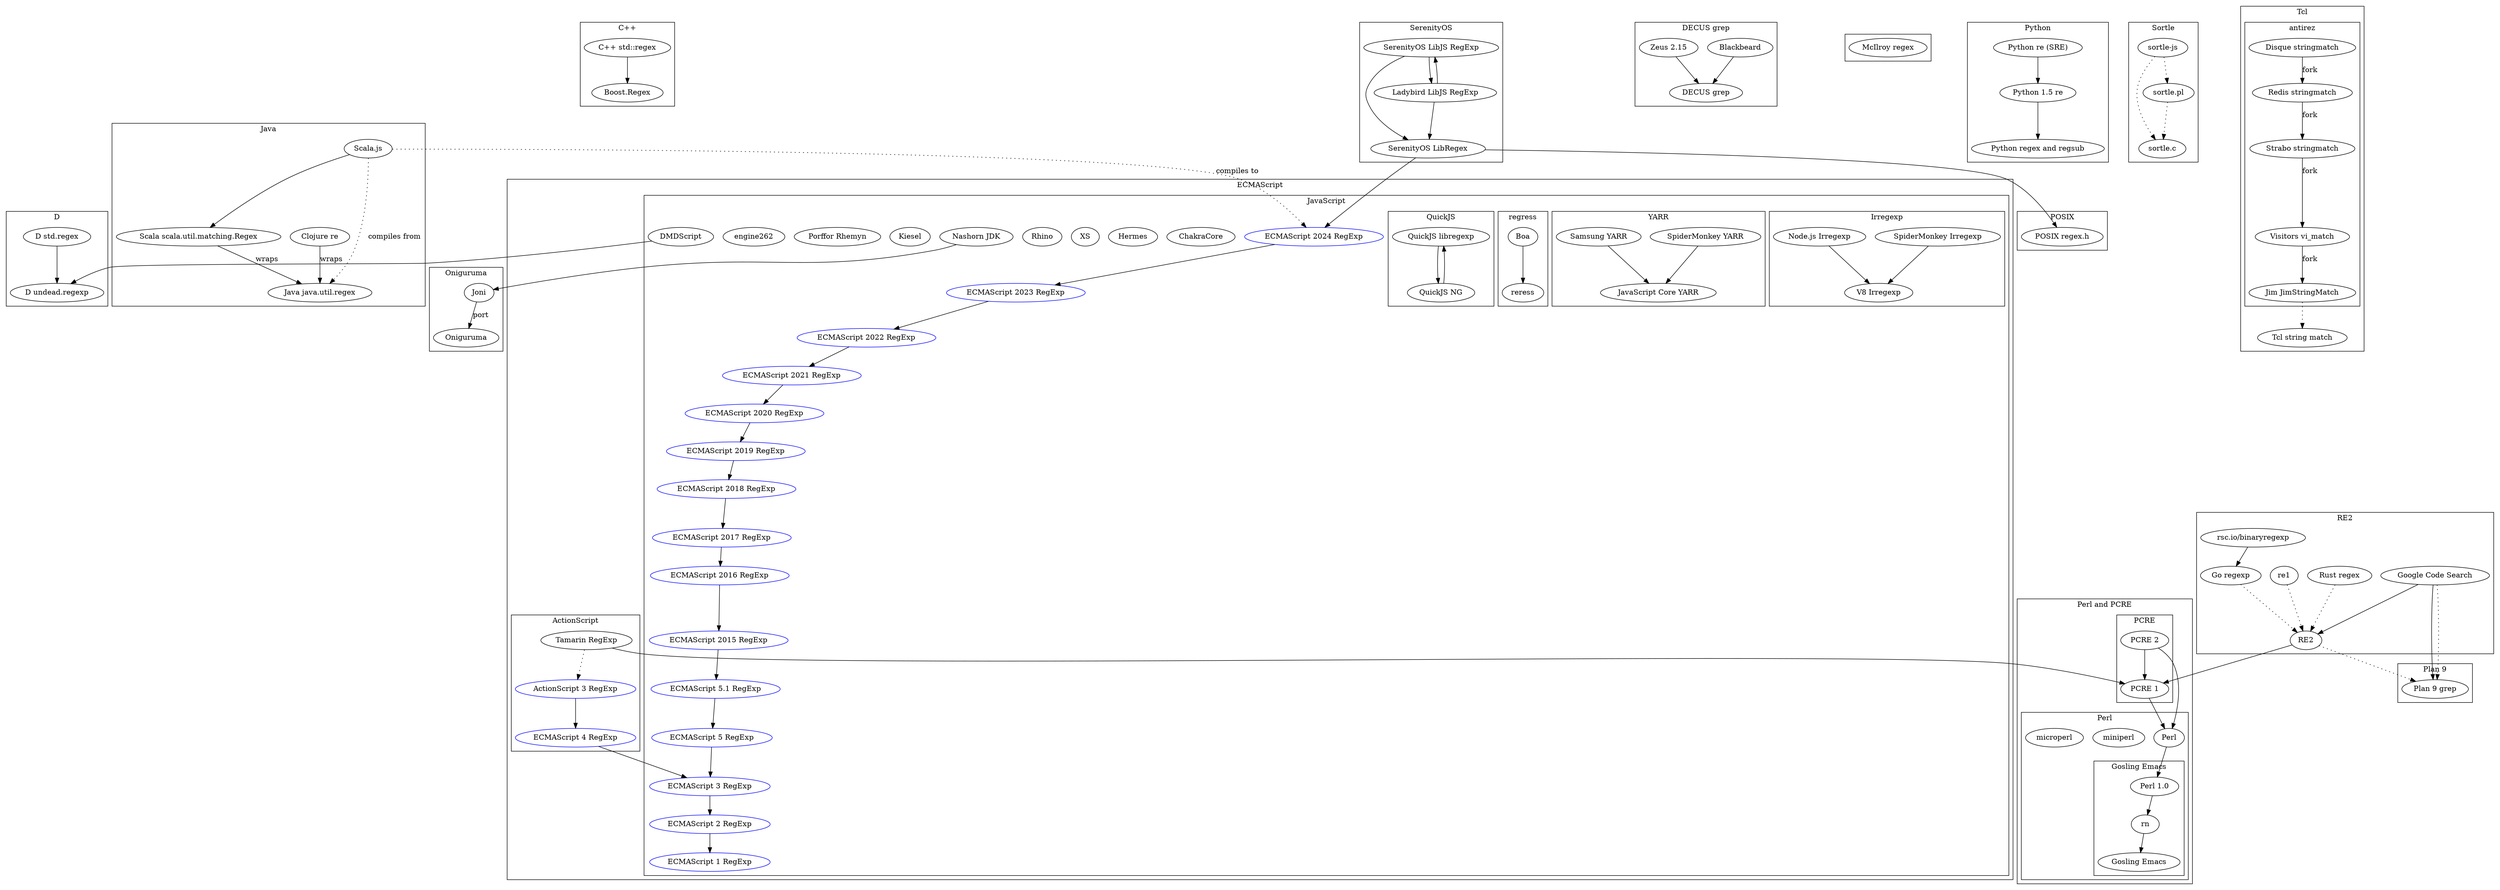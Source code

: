 digraph regexp_relations {
  compund=true;

  subgraph cluster_cpp {
    label="C++";
    boost [label="Boost.Regex"];
    cpp [label="C++ std::regex"];

    boost; // TODO: Influences?
    cpp -> boost;
  }

  subgraph cluster_d {
    label="D";
    d [label="D std.regex"];
    d_undead [label="D undead.regexp"];

    d_undead; // TODO: Influences?
    d -> d_undead; // TODO: Kind of influence
  }

  subgraph cluster_decus_grep {
    label="DECUS grep";
    blackbeard [label="Blackbeard"];
    decus_grep [label="DECUS grep"];
    zeus_215 [label="Zeus 2.15"];

    decus_grep;
    blackbeard -> decus_grep;
    zeus_215 -> decus_grep;
  }

  subgraph cluster_ecmascript {
    label="ECMAScript";

    subgraph cluster_javascript {
      label="JavaScript";
      ecmascript1 [label="ECMAScript 1 RegExp", color=blue];
      ecmascript2 [label="ECMAScript 2 RegExp", color=blue];
      ecmascript3 [label="ECMAScript 3 RegExp", color=blue];
      ecmascript5 [label="ECMAScript 5 RegExp", color=blue];
      ecmascript51 [label="ECMAScript 5.1 RegExp", color=blue];
      ecmascript2015 [label="ECMAScript 2015 RegExp", color=blue];
      ecmascript2016 [label="ECMAScript 2016 RegExp", color=blue];
      ecmascript2017 [label="ECMAScript 2017 RegExp", color=blue];
      ecmascript2018 [label="ECMAScript 2018 RegExp", color=blue];
      ecmascript2019 [label="ECMAScript 2019 RegExp", color=blue];
      ecmascript2020 [label="ECMAScript 2020 RegExp", color=blue];
      ecmascript2021 [label="ECMAScript 2021 RegExp", color=blue];
      ecmascript2022 [label="ECMAScript 2022 RegExp", color=blue];
      ecmascript2023 [label="ECMAScript 2023 RegExp", color=blue];
      ecmascript2024 [label="ECMAScript 2024 RegExp", color=blue];

      ecmascript1;
      ecmascript2 -> ecmascript1;
      ecmascript3 -> ecmascript2;
      ecmascript5 -> ecmascript3;
      ecmascript51 -> ecmascript5;
      ecmascript2015 -> ecmascript51;
      ecmascript2016 -> ecmascript2015;
      ecmascript2017 -> ecmascript2016;
      ecmascript2018 -> ecmascript2017;
      ecmascript2019 -> ecmascript2018;
      ecmascript2020 -> ecmascript2019;
      ecmascript2021 -> ecmascript2020;
      ecmascript2022 -> ecmascript2021;
      ecmascript2023 -> ecmascript2022;
      ecmascript2024 -> ecmascript2023;

      subgraph cluster_irregexp {
        label="Irregexp";
        v8_irregexp [label="V8 Irregexp"];
        spidermonkey_irregexp [label="SpiderMonkey Irregexp"];
        nodejs_irregexp [label="Node.js Irregexp"];

        spidermonkey_irregexp -> v8_irregexp;
        nodejs_irregexp -> v8_irregexp; // TODO: Is this sufficiently different from V8 to include?
      }

      subgraph cluster_yarr {
        label="YARR";
        javascriptcore_yarr [label="JavaScript Core YARR"];
        spidermonkey_yarr [label="SpiderMonkey YARR"];
        samsung_yarr [label="Samsung YARR"];

        spidermonkey_yarr -> javascriptcore_yarr;
        samsung_yarr -> javascriptcore_yarr;
      }

      subgraph cluster_regress {
        label="regress";
        regress [label="reress"];
        boa [label="Boa"];

        boa -> regress;
      }

      subgraph cluster_quickjs {
        label="QuickJS";
        quickjs [label="QuickJS libregexp"];
        quickjs_ng [label="QuickJS NG"];

        quickjs -> quickjs_ng;
        quickjs_ng -> quickjs;
      }

      chakracore [label="ChakraCore"];

      hermes [label="Hermes"];

      xs [label="XS"];

      rhino [label="Rhino"];

      nashorn [label="Nashorn JDK"];
      // nashorn -> joni in cluster_oniguruma

      kiesel [label="Kiesel"];

      porffor [label="Porffor Rhemyn"];

      engine262 [label="engine262"];

      dmdscript [label="DMDScript"];
      dmdscript -> d_undead;
    }

    subgraph cluster_actionscript {
      label="ActionScript";
      ecmascript4 [label="ECMAScript 4 RegExp", color=blue];
      actionscript [label="ActionScript 3 RegExp", color=blue];
      tamarin [label="Tamarin RegExp"];

      ecmascript4 -> ecmascript3;
      actionscript -> ecmascript4;
      tamarin -> actionscript [style=dotted];
      // tamarin -> pcre1 in cluster_pcre
    }
  }

  subgraph cluster_java {
    label="Java";
    java [label="Java java.util.regex"];
    clojure [label="Clojure re"];
    scala [label="Scala scala.util.matching.Regex"];
    scala_js [label="Scala.js"];

    java; // TODO: Influences?
    clojure -> java [label="wraps"];
    scala -> java [label="wraps"];
    scala_js -> java [label="compiles from", style=dotted];
    scala_js -> ecmascript2024 [label="compiles to", style=dotted]; // TODO: Specific versions
    scala_js -> scala;
  }

  subgraph cluster_mcilroy {
    mcilroy [label="McIlroy regex"];
  }

  subgraph cluster_oniguruma {
    label="Oniguruma";
    oniguruma [label="Oniguruma"];
    joni [label="Joni"];

    oniguruma; // TODO
    joni -> oniguruma [label="port"];
    nashorn -> joni;
  }

  subgraph cluster_perl_pcre {
    label="Perl and PCRE";

    subgraph cluster_perl {
      label="Perl";
      perl [label="Perl"];
      miniperl [label="miniperl"];
      microperl [label="microperl"];

      perl -> perl1;
      miniperl; // TODO: Unclear relation
      microperl; // TODO: Unclear relation

      subgraph cluster_gosling_emacs {
        label="Gosling Emacs";
        gosling_emacs [label="Gosling Emacs"];
        rn [label="rn"];
        perl1 [label="Perl 1.0"];

        gosling_emacs; // TODO: Influences?
        rn -> gosling_emacs;
        perl1 -> rn;
      }
    }

    subgraph cluster_pcre {
      label="PCRE";
      pcre1 [label="PCRE 1"];
      pcre2 [label="PCRE 2"];

      pcre1 -> perl; // TODO
      pcre2 -> pcre1; // TODO
      pcre2 -> perl; // TODO

      tamarin -> pcre1;
    }
  }

  subgraph cluster_plan9 {
    label="Plan 9";
    plan9_grep [label="Plan 9 grep"];

    plan9_grep; // TODO
  }

  subgraph cluster_posix {
    label="POSIX"
    posix [label="POSIX regex.h"];
    posix;
  }

  subgraph cluster_python {
    label="Python";
    python_regex [label="Python regex and regsub"];
    python_15_re [label="Python 1.5 re"];
    python_sre [label="Python re (SRE)"];

    python_regex; // TODO: Unclear relations
    python_15_re -> python_regex; // TODO: Unclear relations
    python_sre -> python_15_re; // TODO: Unclear relations
  }

  subgraph cluster_re2 {
    label="RE2";
    code_search [label="Google Code Search"];
    re2 [label="RE2"];
    re1 [label="re1"];
    go [label="Go regexp"];
    go_binary [label="rsc.io/binaryregexp"];
    rust [label="Rust regex"];

    code_search -> re2;
    code_search -> plan9_grep; // Early versions
    code_search -> plan9_grep [style=dotted];
    re2 -> plan9_grep [style=dotted];
    re2 -> pcre1; // Minor(?) code reuse
    re1 -> re2 [style=dotted]; // TODO: Mark other relations
    go -> re2 [style=dotted];
    go_binary -> go;
    rust -> re2 [style=dotted]; // TODO: Mark other relations
  }

  subgraph cluster_serenity {
    label="SerenityOS";
    serenity_libregex [label="SerenityOS LibRegex"];
    serenity_libjs [label="SerenityOS LibJS RegExp"];
    ladybird_libjs [label="Ladybird LibJS RegExp"];

    serenity_libregex -> posix;
    serenity_libregex -> ecmascript2024;
    serenity_libjs -> ladybird_libjs;
    serenity_libjs -> serenity_libregex;
    ladybird_libjs -> serenity_libjs;
    ladybird_libjs -> serenity_libregex;
  }

  subgraph cluster_sortle {
    label="Sortle";
    sortle_c [label="sortle.c"];
    sortle_pl [label="sortle.pl"];
    sortle_js [label="sortle-js"];

    sortle_c;
    sortle_pl -> sortle_c [style=dotted];
    sortle_js -> sortle_c [style=dotted];
    sortle_js -> sortle_pl [style=dotted];
  }

  subgraph cluster_tcl {
    label="Tcl";
    tcl [label="Tcl string match"]; // TODO: Is this a language standard or implementation?

    tcl; // TODO: Influences?

    subgraph cluster_antirez {
      label="antirez";
      jim [label="Jim JimStringMatch"]; // TODO: Later versions
      visitors [label="Visitors vi_match"];
      strabo [label="Strabo stringmatch"];
      redis [label="Redis stringmatch"];
      disque [label="Disque stringmatch"];

      visitors -> jim [label="fork"];
      strabo -> visitors [label="fork"];
      redis -> strabo [label="fork"];
      disque -> redis [label="fork"];
    }

    jim -> tcl [style=dotted]; // TODO: Kind of influence
  }
}
